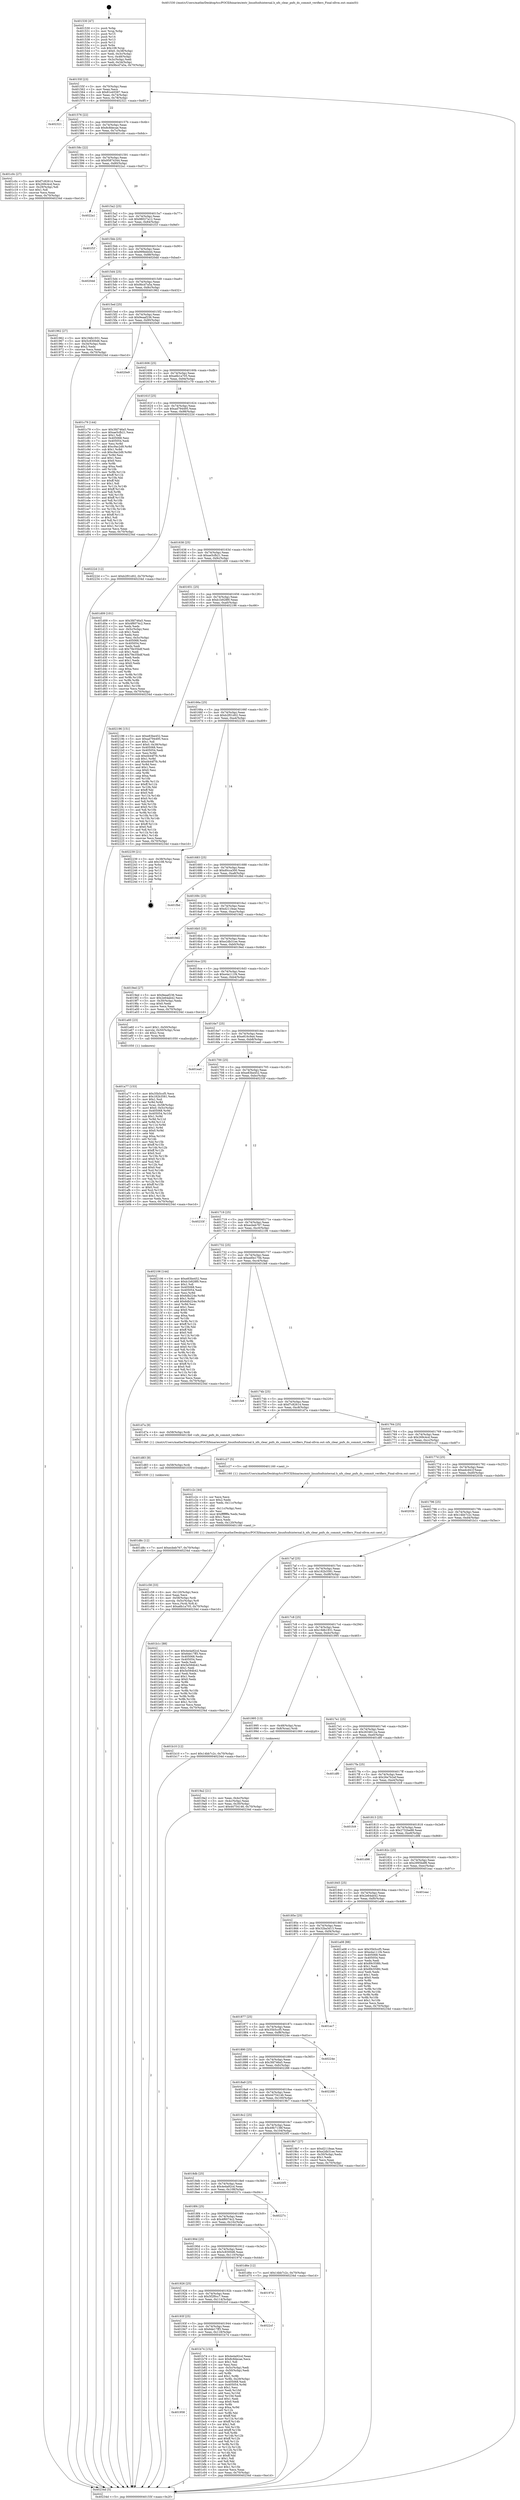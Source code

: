 digraph "0x401530" {
  label = "0x401530 (/mnt/c/Users/mathe/Desktop/tcc/POCII/binaries/extr_linuxfsnfsinternal.h_nfs_clear_pnfs_ds_commit_verifiers_Final-ollvm.out::main(0))"
  labelloc = "t"
  node[shape=record]

  Entry [label="",width=0.3,height=0.3,shape=circle,fillcolor=black,style=filled]
  "0x40155f" [label="{
     0x40155f [23]\l
     | [instrs]\l
     &nbsp;&nbsp;0x40155f \<+3\>: mov -0x70(%rbp),%eax\l
     &nbsp;&nbsp;0x401562 \<+2\>: mov %eax,%ecx\l
     &nbsp;&nbsp;0x401564 \<+6\>: sub $0x81e45587,%ecx\l
     &nbsp;&nbsp;0x40156a \<+3\>: mov %eax,-0x74(%rbp)\l
     &nbsp;&nbsp;0x40156d \<+3\>: mov %ecx,-0x78(%rbp)\l
     &nbsp;&nbsp;0x401570 \<+6\>: je 0000000000402321 \<main+0xdf1\>\l
  }"]
  "0x402321" [label="{
     0x402321\l
  }", style=dashed]
  "0x401576" [label="{
     0x401576 [22]\l
     | [instrs]\l
     &nbsp;&nbsp;0x401576 \<+5\>: jmp 000000000040157b \<main+0x4b\>\l
     &nbsp;&nbsp;0x40157b \<+3\>: mov -0x74(%rbp),%eax\l
     &nbsp;&nbsp;0x40157e \<+5\>: sub $0x8c8decae,%eax\l
     &nbsp;&nbsp;0x401583 \<+3\>: mov %eax,-0x7c(%rbp)\l
     &nbsp;&nbsp;0x401586 \<+6\>: je 0000000000401c0c \<main+0x6dc\>\l
  }"]
  Exit [label="",width=0.3,height=0.3,shape=circle,fillcolor=black,style=filled,peripheries=2]
  "0x401c0c" [label="{
     0x401c0c [27]\l
     | [instrs]\l
     &nbsp;&nbsp;0x401c0c \<+5\>: mov $0xf7c82614,%eax\l
     &nbsp;&nbsp;0x401c11 \<+5\>: mov $0x269c4cd,%ecx\l
     &nbsp;&nbsp;0x401c16 \<+3\>: mov -0x29(%rbp),%dl\l
     &nbsp;&nbsp;0x401c19 \<+3\>: test $0x1,%dl\l
     &nbsp;&nbsp;0x401c1c \<+3\>: cmovne %ecx,%eax\l
     &nbsp;&nbsp;0x401c1f \<+3\>: mov %eax,-0x70(%rbp)\l
     &nbsp;&nbsp;0x401c22 \<+5\>: jmp 000000000040234d \<main+0xe1d\>\l
  }"]
  "0x40158c" [label="{
     0x40158c [22]\l
     | [instrs]\l
     &nbsp;&nbsp;0x40158c \<+5\>: jmp 0000000000401591 \<main+0x61\>\l
     &nbsp;&nbsp;0x401591 \<+3\>: mov -0x74(%rbp),%eax\l
     &nbsp;&nbsp;0x401594 \<+5\>: sub $0x95874344,%eax\l
     &nbsp;&nbsp;0x401599 \<+3\>: mov %eax,-0x80(%rbp)\l
     &nbsp;&nbsp;0x40159c \<+6\>: je 00000000004022a1 \<main+0xd71\>\l
  }"]
  "0x401d8c" [label="{
     0x401d8c [12]\l
     | [instrs]\l
     &nbsp;&nbsp;0x401d8c \<+7\>: movl $0xecbeb767,-0x70(%rbp)\l
     &nbsp;&nbsp;0x401d93 \<+5\>: jmp 000000000040234d \<main+0xe1d\>\l
  }"]
  "0x4022a1" [label="{
     0x4022a1\l
  }", style=dashed]
  "0x4015a2" [label="{
     0x4015a2 [25]\l
     | [instrs]\l
     &nbsp;&nbsp;0x4015a2 \<+5\>: jmp 00000000004015a7 \<main+0x77\>\l
     &nbsp;&nbsp;0x4015a7 \<+3\>: mov -0x74(%rbp),%eax\l
     &nbsp;&nbsp;0x4015aa \<+5\>: sub $0x98027a12,%eax\l
     &nbsp;&nbsp;0x4015af \<+6\>: mov %eax,-0x84(%rbp)\l
     &nbsp;&nbsp;0x4015b5 \<+6\>: je 0000000000401f1f \<main+0x9ef\>\l
  }"]
  "0x401d83" [label="{
     0x401d83 [9]\l
     | [instrs]\l
     &nbsp;&nbsp;0x401d83 \<+4\>: mov -0x58(%rbp),%rdi\l
     &nbsp;&nbsp;0x401d87 \<+5\>: call 0000000000401030 \<free@plt\>\l
     | [calls]\l
     &nbsp;&nbsp;0x401030 \{1\} (unknown)\l
  }"]
  "0x401f1f" [label="{
     0x401f1f\l
  }", style=dashed]
  "0x4015bb" [label="{
     0x4015bb [25]\l
     | [instrs]\l
     &nbsp;&nbsp;0x4015bb \<+5\>: jmp 00000000004015c0 \<main+0x90\>\l
     &nbsp;&nbsp;0x4015c0 \<+3\>: mov -0x74(%rbp),%eax\l
     &nbsp;&nbsp;0x4015c3 \<+5\>: sub $0x999ebb44,%eax\l
     &nbsp;&nbsp;0x4015c8 \<+6\>: mov %eax,-0x88(%rbp)\l
     &nbsp;&nbsp;0x4015ce \<+6\>: je 00000000004020dd \<main+0xbad\>\l
  }"]
  "0x401c58" [label="{
     0x401c58 [33]\l
     | [instrs]\l
     &nbsp;&nbsp;0x401c58 \<+6\>: mov -0x120(%rbp),%ecx\l
     &nbsp;&nbsp;0x401c5e \<+3\>: imul %eax,%ecx\l
     &nbsp;&nbsp;0x401c61 \<+4\>: mov -0x58(%rbp),%rdi\l
     &nbsp;&nbsp;0x401c65 \<+4\>: movslq -0x5c(%rbp),%r8\l
     &nbsp;&nbsp;0x401c69 \<+4\>: mov %ecx,(%rdi,%r8,4)\l
     &nbsp;&nbsp;0x401c6d \<+7\>: movl $0xa6b1a705,-0x70(%rbp)\l
     &nbsp;&nbsp;0x401c74 \<+5\>: jmp 000000000040234d \<main+0xe1d\>\l
  }"]
  "0x4020dd" [label="{
     0x4020dd\l
  }", style=dashed]
  "0x4015d4" [label="{
     0x4015d4 [25]\l
     | [instrs]\l
     &nbsp;&nbsp;0x4015d4 \<+5\>: jmp 00000000004015d9 \<main+0xa9\>\l
     &nbsp;&nbsp;0x4015d9 \<+3\>: mov -0x74(%rbp),%eax\l
     &nbsp;&nbsp;0x4015dc \<+5\>: sub $0x9bcd7a5a,%eax\l
     &nbsp;&nbsp;0x4015e1 \<+6\>: mov %eax,-0x8c(%rbp)\l
     &nbsp;&nbsp;0x4015e7 \<+6\>: je 0000000000401962 \<main+0x432\>\l
  }"]
  "0x401c2c" [label="{
     0x401c2c [44]\l
     | [instrs]\l
     &nbsp;&nbsp;0x401c2c \<+2\>: xor %ecx,%ecx\l
     &nbsp;&nbsp;0x401c2e \<+5\>: mov $0x2,%edx\l
     &nbsp;&nbsp;0x401c33 \<+6\>: mov %edx,-0x11c(%rbp)\l
     &nbsp;&nbsp;0x401c39 \<+1\>: cltd\l
     &nbsp;&nbsp;0x401c3a \<+6\>: mov -0x11c(%rbp),%esi\l
     &nbsp;&nbsp;0x401c40 \<+2\>: idiv %esi\l
     &nbsp;&nbsp;0x401c42 \<+6\>: imul $0xfffffffe,%edx,%edx\l
     &nbsp;&nbsp;0x401c48 \<+3\>: sub $0x1,%ecx\l
     &nbsp;&nbsp;0x401c4b \<+2\>: sub %ecx,%edx\l
     &nbsp;&nbsp;0x401c4d \<+6\>: mov %edx,-0x120(%rbp)\l
     &nbsp;&nbsp;0x401c53 \<+5\>: call 0000000000401160 \<next_i\>\l
     | [calls]\l
     &nbsp;&nbsp;0x401160 \{1\} (/mnt/c/Users/mathe/Desktop/tcc/POCII/binaries/extr_linuxfsnfsinternal.h_nfs_clear_pnfs_ds_commit_verifiers_Final-ollvm.out::next_i)\l
  }"]
  "0x401962" [label="{
     0x401962 [27]\l
     | [instrs]\l
     &nbsp;&nbsp;0x401962 \<+5\>: mov $0x19db1931,%eax\l
     &nbsp;&nbsp;0x401967 \<+5\>: mov $0x5c8300d6,%ecx\l
     &nbsp;&nbsp;0x40196c \<+3\>: mov -0x34(%rbp),%edx\l
     &nbsp;&nbsp;0x40196f \<+3\>: cmp $0x2,%edx\l
     &nbsp;&nbsp;0x401972 \<+3\>: cmovne %ecx,%eax\l
     &nbsp;&nbsp;0x401975 \<+3\>: mov %eax,-0x70(%rbp)\l
     &nbsp;&nbsp;0x401978 \<+5\>: jmp 000000000040234d \<main+0xe1d\>\l
  }"]
  "0x4015ed" [label="{
     0x4015ed [25]\l
     | [instrs]\l
     &nbsp;&nbsp;0x4015ed \<+5\>: jmp 00000000004015f2 \<main+0xc2\>\l
     &nbsp;&nbsp;0x4015f2 \<+3\>: mov -0x74(%rbp),%eax\l
     &nbsp;&nbsp;0x4015f5 \<+5\>: sub $0x9eaaf236,%eax\l
     &nbsp;&nbsp;0x4015fa \<+6\>: mov %eax,-0x90(%rbp)\l
     &nbsp;&nbsp;0x401600 \<+6\>: je 00000000004020e9 \<main+0xbb9\>\l
  }"]
  "0x40234d" [label="{
     0x40234d [5]\l
     | [instrs]\l
     &nbsp;&nbsp;0x40234d \<+5\>: jmp 000000000040155f \<main+0x2f\>\l
  }"]
  "0x401530" [label="{
     0x401530 [47]\l
     | [instrs]\l
     &nbsp;&nbsp;0x401530 \<+1\>: push %rbp\l
     &nbsp;&nbsp;0x401531 \<+3\>: mov %rsp,%rbp\l
     &nbsp;&nbsp;0x401534 \<+2\>: push %r15\l
     &nbsp;&nbsp;0x401536 \<+2\>: push %r14\l
     &nbsp;&nbsp;0x401538 \<+2\>: push %r13\l
     &nbsp;&nbsp;0x40153a \<+2\>: push %r12\l
     &nbsp;&nbsp;0x40153c \<+1\>: push %rbx\l
     &nbsp;&nbsp;0x40153d \<+7\>: sub $0x108,%rsp\l
     &nbsp;&nbsp;0x401544 \<+7\>: movl $0x0,-0x38(%rbp)\l
     &nbsp;&nbsp;0x40154b \<+3\>: mov %edi,-0x3c(%rbp)\l
     &nbsp;&nbsp;0x40154e \<+4\>: mov %rsi,-0x48(%rbp)\l
     &nbsp;&nbsp;0x401552 \<+3\>: mov -0x3c(%rbp),%edi\l
     &nbsp;&nbsp;0x401555 \<+3\>: mov %edi,-0x34(%rbp)\l
     &nbsp;&nbsp;0x401558 \<+7\>: movl $0x9bcd7a5a,-0x70(%rbp)\l
  }"]
  "0x401958" [label="{
     0x401958\l
  }", style=dashed]
  "0x4020e9" [label="{
     0x4020e9\l
  }", style=dashed]
  "0x401606" [label="{
     0x401606 [25]\l
     | [instrs]\l
     &nbsp;&nbsp;0x401606 \<+5\>: jmp 000000000040160b \<main+0xdb\>\l
     &nbsp;&nbsp;0x40160b \<+3\>: mov -0x74(%rbp),%eax\l
     &nbsp;&nbsp;0x40160e \<+5\>: sub $0xa6b1a705,%eax\l
     &nbsp;&nbsp;0x401613 \<+6\>: mov %eax,-0x94(%rbp)\l
     &nbsp;&nbsp;0x401619 \<+6\>: je 0000000000401c79 \<main+0x749\>\l
  }"]
  "0x401b74" [label="{
     0x401b74 [152]\l
     | [instrs]\l
     &nbsp;&nbsp;0x401b74 \<+5\>: mov $0x4e4a92cd,%eax\l
     &nbsp;&nbsp;0x401b79 \<+5\>: mov $0x8c8decae,%ecx\l
     &nbsp;&nbsp;0x401b7e \<+2\>: mov $0x1,%dl\l
     &nbsp;&nbsp;0x401b80 \<+2\>: xor %esi,%esi\l
     &nbsp;&nbsp;0x401b82 \<+3\>: mov -0x5c(%rbp),%edi\l
     &nbsp;&nbsp;0x401b85 \<+3\>: cmp -0x50(%rbp),%edi\l
     &nbsp;&nbsp;0x401b88 \<+4\>: setl %r8b\l
     &nbsp;&nbsp;0x401b8c \<+4\>: and $0x1,%r8b\l
     &nbsp;&nbsp;0x401b90 \<+4\>: mov %r8b,-0x29(%rbp)\l
     &nbsp;&nbsp;0x401b94 \<+7\>: mov 0x405068,%edi\l
     &nbsp;&nbsp;0x401b9b \<+8\>: mov 0x405054,%r9d\l
     &nbsp;&nbsp;0x401ba3 \<+3\>: sub $0x1,%esi\l
     &nbsp;&nbsp;0x401ba6 \<+3\>: mov %edi,%r10d\l
     &nbsp;&nbsp;0x401ba9 \<+3\>: add %esi,%r10d\l
     &nbsp;&nbsp;0x401bac \<+4\>: imul %r10d,%edi\l
     &nbsp;&nbsp;0x401bb0 \<+3\>: and $0x1,%edi\l
     &nbsp;&nbsp;0x401bb3 \<+3\>: cmp $0x0,%edi\l
     &nbsp;&nbsp;0x401bb6 \<+4\>: sete %r8b\l
     &nbsp;&nbsp;0x401bba \<+4\>: cmp $0xa,%r9d\l
     &nbsp;&nbsp;0x401bbe \<+4\>: setl %r11b\l
     &nbsp;&nbsp;0x401bc2 \<+3\>: mov %r8b,%bl\l
     &nbsp;&nbsp;0x401bc5 \<+3\>: xor $0xff,%bl\l
     &nbsp;&nbsp;0x401bc8 \<+3\>: mov %r11b,%r14b\l
     &nbsp;&nbsp;0x401bcb \<+4\>: xor $0xff,%r14b\l
     &nbsp;&nbsp;0x401bcf \<+3\>: xor $0x1,%dl\l
     &nbsp;&nbsp;0x401bd2 \<+3\>: mov %bl,%r15b\l
     &nbsp;&nbsp;0x401bd5 \<+4\>: and $0xff,%r15b\l
     &nbsp;&nbsp;0x401bd9 \<+3\>: and %dl,%r8b\l
     &nbsp;&nbsp;0x401bdc \<+3\>: mov %r14b,%r12b\l
     &nbsp;&nbsp;0x401bdf \<+4\>: and $0xff,%r12b\l
     &nbsp;&nbsp;0x401be3 \<+3\>: and %dl,%r11b\l
     &nbsp;&nbsp;0x401be6 \<+3\>: or %r8b,%r15b\l
     &nbsp;&nbsp;0x401be9 \<+3\>: or %r11b,%r12b\l
     &nbsp;&nbsp;0x401bec \<+3\>: xor %r12b,%r15b\l
     &nbsp;&nbsp;0x401bef \<+3\>: or %r14b,%bl\l
     &nbsp;&nbsp;0x401bf2 \<+3\>: xor $0xff,%bl\l
     &nbsp;&nbsp;0x401bf5 \<+3\>: or $0x1,%dl\l
     &nbsp;&nbsp;0x401bf8 \<+2\>: and %dl,%bl\l
     &nbsp;&nbsp;0x401bfa \<+3\>: or %bl,%r15b\l
     &nbsp;&nbsp;0x401bfd \<+4\>: test $0x1,%r15b\l
     &nbsp;&nbsp;0x401c01 \<+3\>: cmovne %ecx,%eax\l
     &nbsp;&nbsp;0x401c04 \<+3\>: mov %eax,-0x70(%rbp)\l
     &nbsp;&nbsp;0x401c07 \<+5\>: jmp 000000000040234d \<main+0xe1d\>\l
  }"]
  "0x401c79" [label="{
     0x401c79 [144]\l
     | [instrs]\l
     &nbsp;&nbsp;0x401c79 \<+5\>: mov $0x3fd746a5,%eax\l
     &nbsp;&nbsp;0x401c7e \<+5\>: mov $0xae5cfb21,%ecx\l
     &nbsp;&nbsp;0x401c83 \<+2\>: mov $0x1,%dl\l
     &nbsp;&nbsp;0x401c85 \<+7\>: mov 0x405068,%esi\l
     &nbsp;&nbsp;0x401c8c \<+7\>: mov 0x405054,%edi\l
     &nbsp;&nbsp;0x401c93 \<+3\>: mov %esi,%r8d\l
     &nbsp;&nbsp;0x401c96 \<+7\>: add $0xc9ac2d9,%r8d\l
     &nbsp;&nbsp;0x401c9d \<+4\>: sub $0x1,%r8d\l
     &nbsp;&nbsp;0x401ca1 \<+7\>: sub $0xc9ac2d9,%r8d\l
     &nbsp;&nbsp;0x401ca8 \<+4\>: imul %r8d,%esi\l
     &nbsp;&nbsp;0x401cac \<+3\>: and $0x1,%esi\l
     &nbsp;&nbsp;0x401caf \<+3\>: cmp $0x0,%esi\l
     &nbsp;&nbsp;0x401cb2 \<+4\>: sete %r9b\l
     &nbsp;&nbsp;0x401cb6 \<+3\>: cmp $0xa,%edi\l
     &nbsp;&nbsp;0x401cb9 \<+4\>: setl %r10b\l
     &nbsp;&nbsp;0x401cbd \<+3\>: mov %r9b,%r11b\l
     &nbsp;&nbsp;0x401cc0 \<+4\>: xor $0xff,%r11b\l
     &nbsp;&nbsp;0x401cc4 \<+3\>: mov %r10b,%bl\l
     &nbsp;&nbsp;0x401cc7 \<+3\>: xor $0xff,%bl\l
     &nbsp;&nbsp;0x401cca \<+3\>: xor $0x1,%dl\l
     &nbsp;&nbsp;0x401ccd \<+3\>: mov %r11b,%r14b\l
     &nbsp;&nbsp;0x401cd0 \<+4\>: and $0xff,%r14b\l
     &nbsp;&nbsp;0x401cd4 \<+3\>: and %dl,%r9b\l
     &nbsp;&nbsp;0x401cd7 \<+3\>: mov %bl,%r15b\l
     &nbsp;&nbsp;0x401cda \<+4\>: and $0xff,%r15b\l
     &nbsp;&nbsp;0x401cde \<+3\>: and %dl,%r10b\l
     &nbsp;&nbsp;0x401ce1 \<+3\>: or %r9b,%r14b\l
     &nbsp;&nbsp;0x401ce4 \<+3\>: or %r10b,%r15b\l
     &nbsp;&nbsp;0x401ce7 \<+3\>: xor %r15b,%r14b\l
     &nbsp;&nbsp;0x401cea \<+3\>: or %bl,%r11b\l
     &nbsp;&nbsp;0x401ced \<+4\>: xor $0xff,%r11b\l
     &nbsp;&nbsp;0x401cf1 \<+3\>: or $0x1,%dl\l
     &nbsp;&nbsp;0x401cf4 \<+3\>: and %dl,%r11b\l
     &nbsp;&nbsp;0x401cf7 \<+3\>: or %r11b,%r14b\l
     &nbsp;&nbsp;0x401cfa \<+4\>: test $0x1,%r14b\l
     &nbsp;&nbsp;0x401cfe \<+3\>: cmovne %ecx,%eax\l
     &nbsp;&nbsp;0x401d01 \<+3\>: mov %eax,-0x70(%rbp)\l
     &nbsp;&nbsp;0x401d04 \<+5\>: jmp 000000000040234d \<main+0xe1d\>\l
  }"]
  "0x40161f" [label="{
     0x40161f [25]\l
     | [instrs]\l
     &nbsp;&nbsp;0x40161f \<+5\>: jmp 0000000000401624 \<main+0xf4\>\l
     &nbsp;&nbsp;0x401624 \<+3\>: mov -0x74(%rbp),%eax\l
     &nbsp;&nbsp;0x401627 \<+5\>: sub $0xad794495,%eax\l
     &nbsp;&nbsp;0x40162c \<+6\>: mov %eax,-0x98(%rbp)\l
     &nbsp;&nbsp;0x401632 \<+6\>: je 000000000040222d \<main+0xcfd\>\l
  }"]
  "0x40193f" [label="{
     0x40193f [25]\l
     | [instrs]\l
     &nbsp;&nbsp;0x40193f \<+5\>: jmp 0000000000401944 \<main+0x414\>\l
     &nbsp;&nbsp;0x401944 \<+3\>: mov -0x74(%rbp),%eax\l
     &nbsp;&nbsp;0x401947 \<+5\>: sub $0x6de17ff3,%eax\l
     &nbsp;&nbsp;0x40194c \<+6\>: mov %eax,-0x118(%rbp)\l
     &nbsp;&nbsp;0x401952 \<+6\>: je 0000000000401b74 \<main+0x644\>\l
  }"]
  "0x40222d" [label="{
     0x40222d [12]\l
     | [instrs]\l
     &nbsp;&nbsp;0x40222d \<+7\>: movl $0xb2f01d02,-0x70(%rbp)\l
     &nbsp;&nbsp;0x402234 \<+5\>: jmp 000000000040234d \<main+0xe1d\>\l
  }"]
  "0x401638" [label="{
     0x401638 [25]\l
     | [instrs]\l
     &nbsp;&nbsp;0x401638 \<+5\>: jmp 000000000040163d \<main+0x10d\>\l
     &nbsp;&nbsp;0x40163d \<+3\>: mov -0x74(%rbp),%eax\l
     &nbsp;&nbsp;0x401640 \<+5\>: sub $0xae5cfb21,%eax\l
     &nbsp;&nbsp;0x401645 \<+6\>: mov %eax,-0x9c(%rbp)\l
     &nbsp;&nbsp;0x40164b \<+6\>: je 0000000000401d09 \<main+0x7d9\>\l
  }"]
  "0x4022cf" [label="{
     0x4022cf\l
  }", style=dashed]
  "0x401d09" [label="{
     0x401d09 [101]\l
     | [instrs]\l
     &nbsp;&nbsp;0x401d09 \<+5\>: mov $0x3fd746a5,%eax\l
     &nbsp;&nbsp;0x401d0e \<+5\>: mov $0x4f6074c2,%ecx\l
     &nbsp;&nbsp;0x401d13 \<+2\>: xor %edx,%edx\l
     &nbsp;&nbsp;0x401d15 \<+3\>: mov -0x5c(%rbp),%esi\l
     &nbsp;&nbsp;0x401d18 \<+3\>: sub $0x1,%edx\l
     &nbsp;&nbsp;0x401d1b \<+2\>: sub %edx,%esi\l
     &nbsp;&nbsp;0x401d1d \<+3\>: mov %esi,-0x5c(%rbp)\l
     &nbsp;&nbsp;0x401d20 \<+7\>: mov 0x405068,%edx\l
     &nbsp;&nbsp;0x401d27 \<+7\>: mov 0x405054,%esi\l
     &nbsp;&nbsp;0x401d2e \<+2\>: mov %edx,%edi\l
     &nbsp;&nbsp;0x401d30 \<+6\>: sub $0x79e35bdf,%edi\l
     &nbsp;&nbsp;0x401d36 \<+3\>: sub $0x1,%edi\l
     &nbsp;&nbsp;0x401d39 \<+6\>: add $0x79e35bdf,%edi\l
     &nbsp;&nbsp;0x401d3f \<+3\>: imul %edi,%edx\l
     &nbsp;&nbsp;0x401d42 \<+3\>: and $0x1,%edx\l
     &nbsp;&nbsp;0x401d45 \<+3\>: cmp $0x0,%edx\l
     &nbsp;&nbsp;0x401d48 \<+4\>: sete %r8b\l
     &nbsp;&nbsp;0x401d4c \<+3\>: cmp $0xa,%esi\l
     &nbsp;&nbsp;0x401d4f \<+4\>: setl %r9b\l
     &nbsp;&nbsp;0x401d53 \<+3\>: mov %r8b,%r10b\l
     &nbsp;&nbsp;0x401d56 \<+3\>: and %r9b,%r10b\l
     &nbsp;&nbsp;0x401d59 \<+3\>: xor %r9b,%r8b\l
     &nbsp;&nbsp;0x401d5c \<+3\>: or %r8b,%r10b\l
     &nbsp;&nbsp;0x401d5f \<+4\>: test $0x1,%r10b\l
     &nbsp;&nbsp;0x401d63 \<+3\>: cmovne %ecx,%eax\l
     &nbsp;&nbsp;0x401d66 \<+3\>: mov %eax,-0x70(%rbp)\l
     &nbsp;&nbsp;0x401d69 \<+5\>: jmp 000000000040234d \<main+0xe1d\>\l
  }"]
  "0x401651" [label="{
     0x401651 [25]\l
     | [instrs]\l
     &nbsp;&nbsp;0x401651 \<+5\>: jmp 0000000000401656 \<main+0x126\>\l
     &nbsp;&nbsp;0x401656 \<+3\>: mov -0x74(%rbp),%eax\l
     &nbsp;&nbsp;0x401659 \<+5\>: sub $0xb1b928f0,%eax\l
     &nbsp;&nbsp;0x40165e \<+6\>: mov %eax,-0xa0(%rbp)\l
     &nbsp;&nbsp;0x401664 \<+6\>: je 0000000000402196 \<main+0xc66\>\l
  }"]
  "0x401926" [label="{
     0x401926 [25]\l
     | [instrs]\l
     &nbsp;&nbsp;0x401926 \<+5\>: jmp 000000000040192b \<main+0x3fb\>\l
     &nbsp;&nbsp;0x40192b \<+3\>: mov -0x74(%rbp),%eax\l
     &nbsp;&nbsp;0x40192e \<+5\>: sub $0x5f2f0cc7,%eax\l
     &nbsp;&nbsp;0x401933 \<+6\>: mov %eax,-0x114(%rbp)\l
     &nbsp;&nbsp;0x401939 \<+6\>: je 00000000004022cf \<main+0xd9f\>\l
  }"]
  "0x402196" [label="{
     0x402196 [151]\l
     | [instrs]\l
     &nbsp;&nbsp;0x402196 \<+5\>: mov $0xe83be452,%eax\l
     &nbsp;&nbsp;0x40219b \<+5\>: mov $0xad794495,%ecx\l
     &nbsp;&nbsp;0x4021a0 \<+2\>: mov $0x1,%dl\l
     &nbsp;&nbsp;0x4021a2 \<+7\>: movl $0x0,-0x38(%rbp)\l
     &nbsp;&nbsp;0x4021a9 \<+7\>: mov 0x405068,%esi\l
     &nbsp;&nbsp;0x4021b0 \<+7\>: mov 0x405054,%edi\l
     &nbsp;&nbsp;0x4021b7 \<+3\>: mov %esi,%r8d\l
     &nbsp;&nbsp;0x4021ba \<+7\>: sub $0xd444f7fc,%r8d\l
     &nbsp;&nbsp;0x4021c1 \<+4\>: sub $0x1,%r8d\l
     &nbsp;&nbsp;0x4021c5 \<+7\>: add $0xd444f7fc,%r8d\l
     &nbsp;&nbsp;0x4021cc \<+4\>: imul %r8d,%esi\l
     &nbsp;&nbsp;0x4021d0 \<+3\>: and $0x1,%esi\l
     &nbsp;&nbsp;0x4021d3 \<+3\>: cmp $0x0,%esi\l
     &nbsp;&nbsp;0x4021d6 \<+4\>: sete %r9b\l
     &nbsp;&nbsp;0x4021da \<+3\>: cmp $0xa,%edi\l
     &nbsp;&nbsp;0x4021dd \<+4\>: setl %r10b\l
     &nbsp;&nbsp;0x4021e1 \<+3\>: mov %r9b,%r11b\l
     &nbsp;&nbsp;0x4021e4 \<+4\>: xor $0xff,%r11b\l
     &nbsp;&nbsp;0x4021e8 \<+3\>: mov %r10b,%bl\l
     &nbsp;&nbsp;0x4021eb \<+3\>: xor $0xff,%bl\l
     &nbsp;&nbsp;0x4021ee \<+3\>: xor $0x0,%dl\l
     &nbsp;&nbsp;0x4021f1 \<+3\>: mov %r11b,%r14b\l
     &nbsp;&nbsp;0x4021f4 \<+4\>: and $0x0,%r14b\l
     &nbsp;&nbsp;0x4021f8 \<+3\>: and %dl,%r9b\l
     &nbsp;&nbsp;0x4021fb \<+3\>: mov %bl,%r15b\l
     &nbsp;&nbsp;0x4021fe \<+4\>: and $0x0,%r15b\l
     &nbsp;&nbsp;0x402202 \<+3\>: and %dl,%r10b\l
     &nbsp;&nbsp;0x402205 \<+3\>: or %r9b,%r14b\l
     &nbsp;&nbsp;0x402208 \<+3\>: or %r10b,%r15b\l
     &nbsp;&nbsp;0x40220b \<+3\>: xor %r15b,%r14b\l
     &nbsp;&nbsp;0x40220e \<+3\>: or %bl,%r11b\l
     &nbsp;&nbsp;0x402211 \<+4\>: xor $0xff,%r11b\l
     &nbsp;&nbsp;0x402215 \<+3\>: or $0x0,%dl\l
     &nbsp;&nbsp;0x402218 \<+3\>: and %dl,%r11b\l
     &nbsp;&nbsp;0x40221b \<+3\>: or %r11b,%r14b\l
     &nbsp;&nbsp;0x40221e \<+4\>: test $0x1,%r14b\l
     &nbsp;&nbsp;0x402222 \<+3\>: cmovne %ecx,%eax\l
     &nbsp;&nbsp;0x402225 \<+3\>: mov %eax,-0x70(%rbp)\l
     &nbsp;&nbsp;0x402228 \<+5\>: jmp 000000000040234d \<main+0xe1d\>\l
  }"]
  "0x40166a" [label="{
     0x40166a [25]\l
     | [instrs]\l
     &nbsp;&nbsp;0x40166a \<+5\>: jmp 000000000040166f \<main+0x13f\>\l
     &nbsp;&nbsp;0x40166f \<+3\>: mov -0x74(%rbp),%eax\l
     &nbsp;&nbsp;0x401672 \<+5\>: sub $0xb2f01d02,%eax\l
     &nbsp;&nbsp;0x401677 \<+6\>: mov %eax,-0xa4(%rbp)\l
     &nbsp;&nbsp;0x40167d \<+6\>: je 0000000000402239 \<main+0xd09\>\l
  }"]
  "0x40197d" [label="{
     0x40197d\l
  }", style=dashed]
  "0x402239" [label="{
     0x402239 [21]\l
     | [instrs]\l
     &nbsp;&nbsp;0x402239 \<+3\>: mov -0x38(%rbp),%eax\l
     &nbsp;&nbsp;0x40223c \<+7\>: add $0x108,%rsp\l
     &nbsp;&nbsp;0x402243 \<+1\>: pop %rbx\l
     &nbsp;&nbsp;0x402244 \<+2\>: pop %r12\l
     &nbsp;&nbsp;0x402246 \<+2\>: pop %r13\l
     &nbsp;&nbsp;0x402248 \<+2\>: pop %r14\l
     &nbsp;&nbsp;0x40224a \<+2\>: pop %r15\l
     &nbsp;&nbsp;0x40224c \<+1\>: pop %rbp\l
     &nbsp;&nbsp;0x40224d \<+1\>: ret\l
  }"]
  "0x401683" [label="{
     0x401683 [25]\l
     | [instrs]\l
     &nbsp;&nbsp;0x401683 \<+5\>: jmp 0000000000401688 \<main+0x158\>\l
     &nbsp;&nbsp;0x401688 \<+3\>: mov -0x74(%rbp),%eax\l
     &nbsp;&nbsp;0x40168b \<+5\>: sub $0xd0cca300,%eax\l
     &nbsp;&nbsp;0x401690 \<+6\>: mov %eax,-0xa8(%rbp)\l
     &nbsp;&nbsp;0x401696 \<+6\>: je 0000000000401fbd \<main+0xa8d\>\l
  }"]
  "0x40190d" [label="{
     0x40190d [25]\l
     | [instrs]\l
     &nbsp;&nbsp;0x40190d \<+5\>: jmp 0000000000401912 \<main+0x3e2\>\l
     &nbsp;&nbsp;0x401912 \<+3\>: mov -0x74(%rbp),%eax\l
     &nbsp;&nbsp;0x401915 \<+5\>: sub $0x5c8300d6,%eax\l
     &nbsp;&nbsp;0x40191a \<+6\>: mov %eax,-0x110(%rbp)\l
     &nbsp;&nbsp;0x401920 \<+6\>: je 000000000040197d \<main+0x44d\>\l
  }"]
  "0x401fbd" [label="{
     0x401fbd\l
  }", style=dashed]
  "0x40169c" [label="{
     0x40169c [25]\l
     | [instrs]\l
     &nbsp;&nbsp;0x40169c \<+5\>: jmp 00000000004016a1 \<main+0x171\>\l
     &nbsp;&nbsp;0x4016a1 \<+3\>: mov -0x74(%rbp),%eax\l
     &nbsp;&nbsp;0x4016a4 \<+5\>: sub $0xd211feae,%eax\l
     &nbsp;&nbsp;0x4016a9 \<+6\>: mov %eax,-0xac(%rbp)\l
     &nbsp;&nbsp;0x4016af \<+6\>: je 00000000004019d2 \<main+0x4a2\>\l
  }"]
  "0x401d6e" [label="{
     0x401d6e [12]\l
     | [instrs]\l
     &nbsp;&nbsp;0x401d6e \<+7\>: movl $0x14bb7c2c,-0x70(%rbp)\l
     &nbsp;&nbsp;0x401d75 \<+5\>: jmp 000000000040234d \<main+0xe1d\>\l
  }"]
  "0x4019d2" [label="{
     0x4019d2\l
  }", style=dashed]
  "0x4016b5" [label="{
     0x4016b5 [25]\l
     | [instrs]\l
     &nbsp;&nbsp;0x4016b5 \<+5\>: jmp 00000000004016ba \<main+0x18a\>\l
     &nbsp;&nbsp;0x4016ba \<+3\>: mov -0x74(%rbp),%eax\l
     &nbsp;&nbsp;0x4016bd \<+5\>: sub $0xe2db31ee,%eax\l
     &nbsp;&nbsp;0x4016c2 \<+6\>: mov %eax,-0xb0(%rbp)\l
     &nbsp;&nbsp;0x4016c8 \<+6\>: je 00000000004019ed \<main+0x4bd\>\l
  }"]
  "0x4018f4" [label="{
     0x4018f4 [25]\l
     | [instrs]\l
     &nbsp;&nbsp;0x4018f4 \<+5\>: jmp 00000000004018f9 \<main+0x3c9\>\l
     &nbsp;&nbsp;0x4018f9 \<+3\>: mov -0x74(%rbp),%eax\l
     &nbsp;&nbsp;0x4018fc \<+5\>: sub $0x4f6074c2,%eax\l
     &nbsp;&nbsp;0x401901 \<+6\>: mov %eax,-0x10c(%rbp)\l
     &nbsp;&nbsp;0x401907 \<+6\>: je 0000000000401d6e \<main+0x83e\>\l
  }"]
  "0x4019ed" [label="{
     0x4019ed [27]\l
     | [instrs]\l
     &nbsp;&nbsp;0x4019ed \<+5\>: mov $0x9eaaf236,%eax\l
     &nbsp;&nbsp;0x4019f2 \<+5\>: mov $0x2e64ab42,%ecx\l
     &nbsp;&nbsp;0x4019f7 \<+3\>: mov -0x30(%rbp),%edx\l
     &nbsp;&nbsp;0x4019fa \<+3\>: cmp $0x0,%edx\l
     &nbsp;&nbsp;0x4019fd \<+3\>: cmove %ecx,%eax\l
     &nbsp;&nbsp;0x401a00 \<+3\>: mov %eax,-0x70(%rbp)\l
     &nbsp;&nbsp;0x401a03 \<+5\>: jmp 000000000040234d \<main+0xe1d\>\l
  }"]
  "0x4016ce" [label="{
     0x4016ce [25]\l
     | [instrs]\l
     &nbsp;&nbsp;0x4016ce \<+5\>: jmp 00000000004016d3 \<main+0x1a3\>\l
     &nbsp;&nbsp;0x4016d3 \<+3\>: mov -0x74(%rbp),%eax\l
     &nbsp;&nbsp;0x4016d6 \<+5\>: sub $0xe4a111f4,%eax\l
     &nbsp;&nbsp;0x4016db \<+6\>: mov %eax,-0xb4(%rbp)\l
     &nbsp;&nbsp;0x4016e1 \<+6\>: je 0000000000401a60 \<main+0x530\>\l
  }"]
  "0x40227c" [label="{
     0x40227c\l
  }", style=dashed]
  "0x401a60" [label="{
     0x401a60 [23]\l
     | [instrs]\l
     &nbsp;&nbsp;0x401a60 \<+7\>: movl $0x1,-0x50(%rbp)\l
     &nbsp;&nbsp;0x401a67 \<+4\>: movslq -0x50(%rbp),%rax\l
     &nbsp;&nbsp;0x401a6b \<+4\>: shl $0x2,%rax\l
     &nbsp;&nbsp;0x401a6f \<+3\>: mov %rax,%rdi\l
     &nbsp;&nbsp;0x401a72 \<+5\>: call 0000000000401050 \<malloc@plt\>\l
     | [calls]\l
     &nbsp;&nbsp;0x401050 \{1\} (unknown)\l
  }"]
  "0x4016e7" [label="{
     0x4016e7 [25]\l
     | [instrs]\l
     &nbsp;&nbsp;0x4016e7 \<+5\>: jmp 00000000004016ec \<main+0x1bc\>\l
     &nbsp;&nbsp;0x4016ec \<+3\>: mov -0x74(%rbp),%eax\l
     &nbsp;&nbsp;0x4016ef \<+5\>: sub $0xe816c9a4,%eax\l
     &nbsp;&nbsp;0x4016f4 \<+6\>: mov %eax,-0xb8(%rbp)\l
     &nbsp;&nbsp;0x4016fa \<+6\>: je 0000000000401ea0 \<main+0x970\>\l
  }"]
  "0x4018db" [label="{
     0x4018db [25]\l
     | [instrs]\l
     &nbsp;&nbsp;0x4018db \<+5\>: jmp 00000000004018e0 \<main+0x3b0\>\l
     &nbsp;&nbsp;0x4018e0 \<+3\>: mov -0x74(%rbp),%eax\l
     &nbsp;&nbsp;0x4018e3 \<+5\>: sub $0x4e4a92cd,%eax\l
     &nbsp;&nbsp;0x4018e8 \<+6\>: mov %eax,-0x108(%rbp)\l
     &nbsp;&nbsp;0x4018ee \<+6\>: je 000000000040227c \<main+0xd4c\>\l
  }"]
  "0x401ea0" [label="{
     0x401ea0\l
  }", style=dashed]
  "0x401700" [label="{
     0x401700 [25]\l
     | [instrs]\l
     &nbsp;&nbsp;0x401700 \<+5\>: jmp 0000000000401705 \<main+0x1d5\>\l
     &nbsp;&nbsp;0x401705 \<+3\>: mov -0x74(%rbp),%eax\l
     &nbsp;&nbsp;0x401708 \<+5\>: sub $0xe83be452,%eax\l
     &nbsp;&nbsp;0x40170d \<+6\>: mov %eax,-0xbc(%rbp)\l
     &nbsp;&nbsp;0x401713 \<+6\>: je 000000000040233f \<main+0xe0f\>\l
  }"]
  "0x4020f5" [label="{
     0x4020f5\l
  }", style=dashed]
  "0x40233f" [label="{
     0x40233f\l
  }", style=dashed]
  "0x401719" [label="{
     0x401719 [25]\l
     | [instrs]\l
     &nbsp;&nbsp;0x401719 \<+5\>: jmp 000000000040171e \<main+0x1ee\>\l
     &nbsp;&nbsp;0x40171e \<+3\>: mov -0x74(%rbp),%eax\l
     &nbsp;&nbsp;0x401721 \<+5\>: sub $0xecbeb767,%eax\l
     &nbsp;&nbsp;0x401726 \<+6\>: mov %eax,-0xc0(%rbp)\l
     &nbsp;&nbsp;0x40172c \<+6\>: je 0000000000402106 \<main+0xbd6\>\l
  }"]
  "0x401a77" [label="{
     0x401a77 [153]\l
     | [instrs]\l
     &nbsp;&nbsp;0x401a77 \<+5\>: mov $0x35b5ccf5,%ecx\l
     &nbsp;&nbsp;0x401a7c \<+5\>: mov $0x182b3581,%edx\l
     &nbsp;&nbsp;0x401a81 \<+3\>: mov $0x1,%sil\l
     &nbsp;&nbsp;0x401a84 \<+3\>: xor %r8d,%r8d\l
     &nbsp;&nbsp;0x401a87 \<+4\>: mov %rax,-0x58(%rbp)\l
     &nbsp;&nbsp;0x401a8b \<+7\>: movl $0x0,-0x5c(%rbp)\l
     &nbsp;&nbsp;0x401a92 \<+8\>: mov 0x405068,%r9d\l
     &nbsp;&nbsp;0x401a9a \<+8\>: mov 0x405054,%r10d\l
     &nbsp;&nbsp;0x401aa2 \<+4\>: sub $0x1,%r8d\l
     &nbsp;&nbsp;0x401aa6 \<+3\>: mov %r9d,%r11d\l
     &nbsp;&nbsp;0x401aa9 \<+3\>: add %r8d,%r11d\l
     &nbsp;&nbsp;0x401aac \<+4\>: imul %r11d,%r9d\l
     &nbsp;&nbsp;0x401ab0 \<+4\>: and $0x1,%r9d\l
     &nbsp;&nbsp;0x401ab4 \<+4\>: cmp $0x0,%r9d\l
     &nbsp;&nbsp;0x401ab8 \<+3\>: sete %bl\l
     &nbsp;&nbsp;0x401abb \<+4\>: cmp $0xa,%r10d\l
     &nbsp;&nbsp;0x401abf \<+4\>: setl %r14b\l
     &nbsp;&nbsp;0x401ac3 \<+3\>: mov %bl,%r15b\l
     &nbsp;&nbsp;0x401ac6 \<+4\>: xor $0xff,%r15b\l
     &nbsp;&nbsp;0x401aca \<+3\>: mov %r14b,%r12b\l
     &nbsp;&nbsp;0x401acd \<+4\>: xor $0xff,%r12b\l
     &nbsp;&nbsp;0x401ad1 \<+4\>: xor $0x0,%sil\l
     &nbsp;&nbsp;0x401ad5 \<+3\>: mov %r15b,%r13b\l
     &nbsp;&nbsp;0x401ad8 \<+4\>: and $0x0,%r13b\l
     &nbsp;&nbsp;0x401adc \<+3\>: and %sil,%bl\l
     &nbsp;&nbsp;0x401adf \<+3\>: mov %r12b,%al\l
     &nbsp;&nbsp;0x401ae2 \<+2\>: and $0x0,%al\l
     &nbsp;&nbsp;0x401ae4 \<+3\>: and %sil,%r14b\l
     &nbsp;&nbsp;0x401ae7 \<+3\>: or %bl,%r13b\l
     &nbsp;&nbsp;0x401aea \<+3\>: or %r14b,%al\l
     &nbsp;&nbsp;0x401aed \<+3\>: xor %al,%r13b\l
     &nbsp;&nbsp;0x401af0 \<+3\>: or %r12b,%r15b\l
     &nbsp;&nbsp;0x401af3 \<+4\>: xor $0xff,%r15b\l
     &nbsp;&nbsp;0x401af7 \<+4\>: or $0x0,%sil\l
     &nbsp;&nbsp;0x401afb \<+3\>: and %sil,%r15b\l
     &nbsp;&nbsp;0x401afe \<+3\>: or %r15b,%r13b\l
     &nbsp;&nbsp;0x401b01 \<+4\>: test $0x1,%r13b\l
     &nbsp;&nbsp;0x401b05 \<+3\>: cmovne %edx,%ecx\l
     &nbsp;&nbsp;0x401b08 \<+3\>: mov %ecx,-0x70(%rbp)\l
     &nbsp;&nbsp;0x401b0b \<+5\>: jmp 000000000040234d \<main+0xe1d\>\l
  }"]
  "0x402106" [label="{
     0x402106 [144]\l
     | [instrs]\l
     &nbsp;&nbsp;0x402106 \<+5\>: mov $0xe83be452,%eax\l
     &nbsp;&nbsp;0x40210b \<+5\>: mov $0xb1b928f0,%ecx\l
     &nbsp;&nbsp;0x402110 \<+2\>: mov $0x1,%dl\l
     &nbsp;&nbsp;0x402112 \<+7\>: mov 0x405068,%esi\l
     &nbsp;&nbsp;0x402119 \<+7\>: mov 0x405054,%edi\l
     &nbsp;&nbsp;0x402120 \<+3\>: mov %esi,%r8d\l
     &nbsp;&nbsp;0x402123 \<+7\>: sub $0x6db224e,%r8d\l
     &nbsp;&nbsp;0x40212a \<+4\>: sub $0x1,%r8d\l
     &nbsp;&nbsp;0x40212e \<+7\>: add $0x6db224e,%r8d\l
     &nbsp;&nbsp;0x402135 \<+4\>: imul %r8d,%esi\l
     &nbsp;&nbsp;0x402139 \<+3\>: and $0x1,%esi\l
     &nbsp;&nbsp;0x40213c \<+3\>: cmp $0x0,%esi\l
     &nbsp;&nbsp;0x40213f \<+4\>: sete %r9b\l
     &nbsp;&nbsp;0x402143 \<+3\>: cmp $0xa,%edi\l
     &nbsp;&nbsp;0x402146 \<+4\>: setl %r10b\l
     &nbsp;&nbsp;0x40214a \<+3\>: mov %r9b,%r11b\l
     &nbsp;&nbsp;0x40214d \<+4\>: xor $0xff,%r11b\l
     &nbsp;&nbsp;0x402151 \<+3\>: mov %r10b,%bl\l
     &nbsp;&nbsp;0x402154 \<+3\>: xor $0xff,%bl\l
     &nbsp;&nbsp;0x402157 \<+3\>: xor $0x0,%dl\l
     &nbsp;&nbsp;0x40215a \<+3\>: mov %r11b,%r14b\l
     &nbsp;&nbsp;0x40215d \<+4\>: and $0x0,%r14b\l
     &nbsp;&nbsp;0x402161 \<+3\>: and %dl,%r9b\l
     &nbsp;&nbsp;0x402164 \<+3\>: mov %bl,%r15b\l
     &nbsp;&nbsp;0x402167 \<+4\>: and $0x0,%r15b\l
     &nbsp;&nbsp;0x40216b \<+3\>: and %dl,%r10b\l
     &nbsp;&nbsp;0x40216e \<+3\>: or %r9b,%r14b\l
     &nbsp;&nbsp;0x402171 \<+3\>: or %r10b,%r15b\l
     &nbsp;&nbsp;0x402174 \<+3\>: xor %r15b,%r14b\l
     &nbsp;&nbsp;0x402177 \<+3\>: or %bl,%r11b\l
     &nbsp;&nbsp;0x40217a \<+4\>: xor $0xff,%r11b\l
     &nbsp;&nbsp;0x40217e \<+3\>: or $0x0,%dl\l
     &nbsp;&nbsp;0x402181 \<+3\>: and %dl,%r11b\l
     &nbsp;&nbsp;0x402184 \<+3\>: or %r11b,%r14b\l
     &nbsp;&nbsp;0x402187 \<+4\>: test $0x1,%r14b\l
     &nbsp;&nbsp;0x40218b \<+3\>: cmovne %ecx,%eax\l
     &nbsp;&nbsp;0x40218e \<+3\>: mov %eax,-0x70(%rbp)\l
     &nbsp;&nbsp;0x402191 \<+5\>: jmp 000000000040234d \<main+0xe1d\>\l
  }"]
  "0x401732" [label="{
     0x401732 [25]\l
     | [instrs]\l
     &nbsp;&nbsp;0x401732 \<+5\>: jmp 0000000000401737 \<main+0x207\>\l
     &nbsp;&nbsp;0x401737 \<+3\>: mov -0x74(%rbp),%eax\l
     &nbsp;&nbsp;0x40173a \<+5\>: sub $0xed0e170b,%eax\l
     &nbsp;&nbsp;0x40173f \<+6\>: mov %eax,-0xc4(%rbp)\l
     &nbsp;&nbsp;0x401745 \<+6\>: je 0000000000401fe8 \<main+0xab8\>\l
  }"]
  "0x4018c2" [label="{
     0x4018c2 [25]\l
     | [instrs]\l
     &nbsp;&nbsp;0x4018c2 \<+5\>: jmp 00000000004018c7 \<main+0x397\>\l
     &nbsp;&nbsp;0x4018c7 \<+3\>: mov -0x74(%rbp),%eax\l
     &nbsp;&nbsp;0x4018ca \<+5\>: sub $0x49b7138f,%eax\l
     &nbsp;&nbsp;0x4018cf \<+6\>: mov %eax,-0x104(%rbp)\l
     &nbsp;&nbsp;0x4018d5 \<+6\>: je 00000000004020f5 \<main+0xbc5\>\l
  }"]
  "0x401fe8" [label="{
     0x401fe8\l
  }", style=dashed]
  "0x40174b" [label="{
     0x40174b [25]\l
     | [instrs]\l
     &nbsp;&nbsp;0x40174b \<+5\>: jmp 0000000000401750 \<main+0x220\>\l
     &nbsp;&nbsp;0x401750 \<+3\>: mov -0x74(%rbp),%eax\l
     &nbsp;&nbsp;0x401753 \<+5\>: sub $0xf7c82614,%eax\l
     &nbsp;&nbsp;0x401758 \<+6\>: mov %eax,-0xc8(%rbp)\l
     &nbsp;&nbsp;0x40175e \<+6\>: je 0000000000401d7a \<main+0x84a\>\l
  }"]
  "0x4019b7" [label="{
     0x4019b7 [27]\l
     | [instrs]\l
     &nbsp;&nbsp;0x4019b7 \<+5\>: mov $0xd211feae,%eax\l
     &nbsp;&nbsp;0x4019bc \<+5\>: mov $0xe2db31ee,%ecx\l
     &nbsp;&nbsp;0x4019c1 \<+3\>: mov -0x30(%rbp),%edx\l
     &nbsp;&nbsp;0x4019c4 \<+3\>: cmp $0x1,%edx\l
     &nbsp;&nbsp;0x4019c7 \<+3\>: cmovl %ecx,%eax\l
     &nbsp;&nbsp;0x4019ca \<+3\>: mov %eax,-0x70(%rbp)\l
     &nbsp;&nbsp;0x4019cd \<+5\>: jmp 000000000040234d \<main+0xe1d\>\l
  }"]
  "0x401d7a" [label="{
     0x401d7a [9]\l
     | [instrs]\l
     &nbsp;&nbsp;0x401d7a \<+4\>: mov -0x58(%rbp),%rdi\l
     &nbsp;&nbsp;0x401d7e \<+5\>: call 00000000004013b0 \<nfs_clear_pnfs_ds_commit_verifiers\>\l
     | [calls]\l
     &nbsp;&nbsp;0x4013b0 \{1\} (/mnt/c/Users/mathe/Desktop/tcc/POCII/binaries/extr_linuxfsnfsinternal.h_nfs_clear_pnfs_ds_commit_verifiers_Final-ollvm.out::nfs_clear_pnfs_ds_commit_verifiers)\l
  }"]
  "0x401764" [label="{
     0x401764 [25]\l
     | [instrs]\l
     &nbsp;&nbsp;0x401764 \<+5\>: jmp 0000000000401769 \<main+0x239\>\l
     &nbsp;&nbsp;0x401769 \<+3\>: mov -0x74(%rbp),%eax\l
     &nbsp;&nbsp;0x40176c \<+5\>: sub $0x269c4cd,%eax\l
     &nbsp;&nbsp;0x401771 \<+6\>: mov %eax,-0xcc(%rbp)\l
     &nbsp;&nbsp;0x401777 \<+6\>: je 0000000000401c27 \<main+0x6f7\>\l
  }"]
  "0x4018a9" [label="{
     0x4018a9 [25]\l
     | [instrs]\l
     &nbsp;&nbsp;0x4018a9 \<+5\>: jmp 00000000004018ae \<main+0x37e\>\l
     &nbsp;&nbsp;0x4018ae \<+3\>: mov -0x74(%rbp),%eax\l
     &nbsp;&nbsp;0x4018b1 \<+5\>: sub $0x44754146,%eax\l
     &nbsp;&nbsp;0x4018b6 \<+6\>: mov %eax,-0x100(%rbp)\l
     &nbsp;&nbsp;0x4018bc \<+6\>: je 00000000004019b7 \<main+0x487\>\l
  }"]
  "0x401c27" [label="{
     0x401c27 [5]\l
     | [instrs]\l
     &nbsp;&nbsp;0x401c27 \<+5\>: call 0000000000401160 \<next_i\>\l
     | [calls]\l
     &nbsp;&nbsp;0x401160 \{1\} (/mnt/c/Users/mathe/Desktop/tcc/POCII/binaries/extr_linuxfsnfsinternal.h_nfs_clear_pnfs_ds_commit_verifiers_Final-ollvm.out::next_i)\l
  }"]
  "0x40177d" [label="{
     0x40177d [25]\l
     | [instrs]\l
     &nbsp;&nbsp;0x40177d \<+5\>: jmp 0000000000401782 \<main+0x252\>\l
     &nbsp;&nbsp;0x401782 \<+3\>: mov -0x74(%rbp),%eax\l
     &nbsp;&nbsp;0x401785 \<+5\>: sub $0xedcd41f,%eax\l
     &nbsp;&nbsp;0x40178a \<+6\>: mov %eax,-0xd0(%rbp)\l
     &nbsp;&nbsp;0x401790 \<+6\>: je 000000000040203b \<main+0xb0b\>\l
  }"]
  "0x402288" [label="{
     0x402288\l
  }", style=dashed]
  "0x40203b" [label="{
     0x40203b\l
  }", style=dashed]
  "0x401796" [label="{
     0x401796 [25]\l
     | [instrs]\l
     &nbsp;&nbsp;0x401796 \<+5\>: jmp 000000000040179b \<main+0x26b\>\l
     &nbsp;&nbsp;0x40179b \<+3\>: mov -0x74(%rbp),%eax\l
     &nbsp;&nbsp;0x40179e \<+5\>: sub $0x14bb7c2c,%eax\l
     &nbsp;&nbsp;0x4017a3 \<+6\>: mov %eax,-0xd4(%rbp)\l
     &nbsp;&nbsp;0x4017a9 \<+6\>: je 0000000000401b1c \<main+0x5ec\>\l
  }"]
  "0x401890" [label="{
     0x401890 [25]\l
     | [instrs]\l
     &nbsp;&nbsp;0x401890 \<+5\>: jmp 0000000000401895 \<main+0x365\>\l
     &nbsp;&nbsp;0x401895 \<+3\>: mov -0x74(%rbp),%eax\l
     &nbsp;&nbsp;0x401898 \<+5\>: sub $0x3fd746a5,%eax\l
     &nbsp;&nbsp;0x40189d \<+6\>: mov %eax,-0xfc(%rbp)\l
     &nbsp;&nbsp;0x4018a3 \<+6\>: je 0000000000402288 \<main+0xd58\>\l
  }"]
  "0x401b1c" [label="{
     0x401b1c [88]\l
     | [instrs]\l
     &nbsp;&nbsp;0x401b1c \<+5\>: mov $0x4e4a92cd,%eax\l
     &nbsp;&nbsp;0x401b21 \<+5\>: mov $0x6de17ff3,%ecx\l
     &nbsp;&nbsp;0x401b26 \<+7\>: mov 0x405068,%edx\l
     &nbsp;&nbsp;0x401b2d \<+7\>: mov 0x405054,%esi\l
     &nbsp;&nbsp;0x401b34 \<+2\>: mov %edx,%edi\l
     &nbsp;&nbsp;0x401b36 \<+6\>: add $0x5e584b42,%edi\l
     &nbsp;&nbsp;0x401b3c \<+3\>: sub $0x1,%edi\l
     &nbsp;&nbsp;0x401b3f \<+6\>: sub $0x5e584b42,%edi\l
     &nbsp;&nbsp;0x401b45 \<+3\>: imul %edi,%edx\l
     &nbsp;&nbsp;0x401b48 \<+3\>: and $0x1,%edx\l
     &nbsp;&nbsp;0x401b4b \<+3\>: cmp $0x0,%edx\l
     &nbsp;&nbsp;0x401b4e \<+4\>: sete %r8b\l
     &nbsp;&nbsp;0x401b52 \<+3\>: cmp $0xa,%esi\l
     &nbsp;&nbsp;0x401b55 \<+4\>: setl %r9b\l
     &nbsp;&nbsp;0x401b59 \<+3\>: mov %r8b,%r10b\l
     &nbsp;&nbsp;0x401b5c \<+3\>: and %r9b,%r10b\l
     &nbsp;&nbsp;0x401b5f \<+3\>: xor %r9b,%r8b\l
     &nbsp;&nbsp;0x401b62 \<+3\>: or %r8b,%r10b\l
     &nbsp;&nbsp;0x401b65 \<+4\>: test $0x1,%r10b\l
     &nbsp;&nbsp;0x401b69 \<+3\>: cmovne %ecx,%eax\l
     &nbsp;&nbsp;0x401b6c \<+3\>: mov %eax,-0x70(%rbp)\l
     &nbsp;&nbsp;0x401b6f \<+5\>: jmp 000000000040234d \<main+0xe1d\>\l
  }"]
  "0x4017af" [label="{
     0x4017af [25]\l
     | [instrs]\l
     &nbsp;&nbsp;0x4017af \<+5\>: jmp 00000000004017b4 \<main+0x284\>\l
     &nbsp;&nbsp;0x4017b4 \<+3\>: mov -0x74(%rbp),%eax\l
     &nbsp;&nbsp;0x4017b7 \<+5\>: sub $0x182b3581,%eax\l
     &nbsp;&nbsp;0x4017bc \<+6\>: mov %eax,-0xd8(%rbp)\l
     &nbsp;&nbsp;0x4017c2 \<+6\>: je 0000000000401b10 \<main+0x5e0\>\l
  }"]
  "0x40224e" [label="{
     0x40224e\l
  }", style=dashed]
  "0x401b10" [label="{
     0x401b10 [12]\l
     | [instrs]\l
     &nbsp;&nbsp;0x401b10 \<+7\>: movl $0x14bb7c2c,-0x70(%rbp)\l
     &nbsp;&nbsp;0x401b17 \<+5\>: jmp 000000000040234d \<main+0xe1d\>\l
  }"]
  "0x4017c8" [label="{
     0x4017c8 [25]\l
     | [instrs]\l
     &nbsp;&nbsp;0x4017c8 \<+5\>: jmp 00000000004017cd \<main+0x29d\>\l
     &nbsp;&nbsp;0x4017cd \<+3\>: mov -0x74(%rbp),%eax\l
     &nbsp;&nbsp;0x4017d0 \<+5\>: sub $0x19db1931,%eax\l
     &nbsp;&nbsp;0x4017d5 \<+6\>: mov %eax,-0xdc(%rbp)\l
     &nbsp;&nbsp;0x4017db \<+6\>: je 0000000000401995 \<main+0x465\>\l
  }"]
  "0x401877" [label="{
     0x401877 [25]\l
     | [instrs]\l
     &nbsp;&nbsp;0x401877 \<+5\>: jmp 000000000040187c \<main+0x34c\>\l
     &nbsp;&nbsp;0x40187c \<+3\>: mov -0x74(%rbp),%eax\l
     &nbsp;&nbsp;0x40187f \<+5\>: sub $0x35b5ccf5,%eax\l
     &nbsp;&nbsp;0x401884 \<+6\>: mov %eax,-0xf8(%rbp)\l
     &nbsp;&nbsp;0x40188a \<+6\>: je 000000000040224e \<main+0xd1e\>\l
  }"]
  "0x401995" [label="{
     0x401995 [13]\l
     | [instrs]\l
     &nbsp;&nbsp;0x401995 \<+4\>: mov -0x48(%rbp),%rax\l
     &nbsp;&nbsp;0x401999 \<+4\>: mov 0x8(%rax),%rdi\l
     &nbsp;&nbsp;0x40199d \<+5\>: call 0000000000401060 \<atoi@plt\>\l
     | [calls]\l
     &nbsp;&nbsp;0x401060 \{1\} (unknown)\l
  }"]
  "0x4017e1" [label="{
     0x4017e1 [25]\l
     | [instrs]\l
     &nbsp;&nbsp;0x4017e1 \<+5\>: jmp 00000000004017e6 \<main+0x2b6\>\l
     &nbsp;&nbsp;0x4017e6 \<+3\>: mov -0x74(%rbp),%eax\l
     &nbsp;&nbsp;0x4017e9 \<+5\>: sub $0x2634612a,%eax\l
     &nbsp;&nbsp;0x4017ee \<+6\>: mov %eax,-0xe0(%rbp)\l
     &nbsp;&nbsp;0x4017f4 \<+6\>: je 0000000000401df0 \<main+0x8c0\>\l
  }"]
  "0x4019a2" [label="{
     0x4019a2 [21]\l
     | [instrs]\l
     &nbsp;&nbsp;0x4019a2 \<+3\>: mov %eax,-0x4c(%rbp)\l
     &nbsp;&nbsp;0x4019a5 \<+3\>: mov -0x4c(%rbp),%eax\l
     &nbsp;&nbsp;0x4019a8 \<+3\>: mov %eax,-0x30(%rbp)\l
     &nbsp;&nbsp;0x4019ab \<+7\>: movl $0x44754146,-0x70(%rbp)\l
     &nbsp;&nbsp;0x4019b2 \<+5\>: jmp 000000000040234d \<main+0xe1d\>\l
  }"]
  "0x401ec7" [label="{
     0x401ec7\l
  }", style=dashed]
  "0x401df0" [label="{
     0x401df0\l
  }", style=dashed]
  "0x4017fa" [label="{
     0x4017fa [25]\l
     | [instrs]\l
     &nbsp;&nbsp;0x4017fa \<+5\>: jmp 00000000004017ff \<main+0x2cf\>\l
     &nbsp;&nbsp;0x4017ff \<+3\>: mov -0x74(%rbp),%eax\l
     &nbsp;&nbsp;0x401802 \<+5\>: sub $0x26e7b2ef,%eax\l
     &nbsp;&nbsp;0x401807 \<+6\>: mov %eax,-0xe4(%rbp)\l
     &nbsp;&nbsp;0x40180d \<+6\>: je 0000000000401fc9 \<main+0xa99\>\l
  }"]
  "0x40185e" [label="{
     0x40185e [25]\l
     | [instrs]\l
     &nbsp;&nbsp;0x40185e \<+5\>: jmp 0000000000401863 \<main+0x333\>\l
     &nbsp;&nbsp;0x401863 \<+3\>: mov -0x74(%rbp),%eax\l
     &nbsp;&nbsp;0x401866 \<+5\>: sub $0x32ba3d13,%eax\l
     &nbsp;&nbsp;0x40186b \<+6\>: mov %eax,-0xf4(%rbp)\l
     &nbsp;&nbsp;0x401871 \<+6\>: je 0000000000401ec7 \<main+0x997\>\l
  }"]
  "0x401fc9" [label="{
     0x401fc9\l
  }", style=dashed]
  "0x401813" [label="{
     0x401813 [25]\l
     | [instrs]\l
     &nbsp;&nbsp;0x401813 \<+5\>: jmp 0000000000401818 \<main+0x2e8\>\l
     &nbsp;&nbsp;0x401818 \<+3\>: mov -0x74(%rbp),%eax\l
     &nbsp;&nbsp;0x40181b \<+5\>: sub $0x2732be88,%eax\l
     &nbsp;&nbsp;0x401820 \<+6\>: mov %eax,-0xe8(%rbp)\l
     &nbsp;&nbsp;0x401826 \<+6\>: je 0000000000401d98 \<main+0x868\>\l
  }"]
  "0x401a08" [label="{
     0x401a08 [88]\l
     | [instrs]\l
     &nbsp;&nbsp;0x401a08 \<+5\>: mov $0x35b5ccf5,%eax\l
     &nbsp;&nbsp;0x401a0d \<+5\>: mov $0xe4a111f4,%ecx\l
     &nbsp;&nbsp;0x401a12 \<+7\>: mov 0x405068,%edx\l
     &nbsp;&nbsp;0x401a19 \<+7\>: mov 0x405054,%esi\l
     &nbsp;&nbsp;0x401a20 \<+2\>: mov %edx,%edi\l
     &nbsp;&nbsp;0x401a22 \<+6\>: add $0x89c558fc,%edi\l
     &nbsp;&nbsp;0x401a28 \<+3\>: sub $0x1,%edi\l
     &nbsp;&nbsp;0x401a2b \<+6\>: sub $0x89c558fc,%edi\l
     &nbsp;&nbsp;0x401a31 \<+3\>: imul %edi,%edx\l
     &nbsp;&nbsp;0x401a34 \<+3\>: and $0x1,%edx\l
     &nbsp;&nbsp;0x401a37 \<+3\>: cmp $0x0,%edx\l
     &nbsp;&nbsp;0x401a3a \<+4\>: sete %r8b\l
     &nbsp;&nbsp;0x401a3e \<+3\>: cmp $0xa,%esi\l
     &nbsp;&nbsp;0x401a41 \<+4\>: setl %r9b\l
     &nbsp;&nbsp;0x401a45 \<+3\>: mov %r8b,%r10b\l
     &nbsp;&nbsp;0x401a48 \<+3\>: and %r9b,%r10b\l
     &nbsp;&nbsp;0x401a4b \<+3\>: xor %r9b,%r8b\l
     &nbsp;&nbsp;0x401a4e \<+3\>: or %r8b,%r10b\l
     &nbsp;&nbsp;0x401a51 \<+4\>: test $0x1,%r10b\l
     &nbsp;&nbsp;0x401a55 \<+3\>: cmovne %ecx,%eax\l
     &nbsp;&nbsp;0x401a58 \<+3\>: mov %eax,-0x70(%rbp)\l
     &nbsp;&nbsp;0x401a5b \<+5\>: jmp 000000000040234d \<main+0xe1d\>\l
  }"]
  "0x401d98" [label="{
     0x401d98\l
  }", style=dashed]
  "0x40182c" [label="{
     0x40182c [25]\l
     | [instrs]\l
     &nbsp;&nbsp;0x40182c \<+5\>: jmp 0000000000401831 \<main+0x301\>\l
     &nbsp;&nbsp;0x401831 \<+3\>: mov -0x74(%rbp),%eax\l
     &nbsp;&nbsp;0x401834 \<+5\>: sub $0x2995bdf8,%eax\l
     &nbsp;&nbsp;0x401839 \<+6\>: mov %eax,-0xec(%rbp)\l
     &nbsp;&nbsp;0x40183f \<+6\>: je 0000000000401eac \<main+0x97c\>\l
  }"]
  "0x401845" [label="{
     0x401845 [25]\l
     | [instrs]\l
     &nbsp;&nbsp;0x401845 \<+5\>: jmp 000000000040184a \<main+0x31a\>\l
     &nbsp;&nbsp;0x40184a \<+3\>: mov -0x74(%rbp),%eax\l
     &nbsp;&nbsp;0x40184d \<+5\>: sub $0x2e64ab42,%eax\l
     &nbsp;&nbsp;0x401852 \<+6\>: mov %eax,-0xf0(%rbp)\l
     &nbsp;&nbsp;0x401858 \<+6\>: je 0000000000401a08 \<main+0x4d8\>\l
  }"]
  "0x401eac" [label="{
     0x401eac\l
  }", style=dashed]
  Entry -> "0x401530" [label=" 1"]
  "0x40155f" -> "0x402321" [label=" 0"]
  "0x40155f" -> "0x401576" [label=" 22"]
  "0x402239" -> Exit [label=" 1"]
  "0x401576" -> "0x401c0c" [label=" 2"]
  "0x401576" -> "0x40158c" [label=" 20"]
  "0x40222d" -> "0x40234d" [label=" 1"]
  "0x40158c" -> "0x4022a1" [label=" 0"]
  "0x40158c" -> "0x4015a2" [label=" 20"]
  "0x402196" -> "0x40234d" [label=" 1"]
  "0x4015a2" -> "0x401f1f" [label=" 0"]
  "0x4015a2" -> "0x4015bb" [label=" 20"]
  "0x402106" -> "0x40234d" [label=" 1"]
  "0x4015bb" -> "0x4020dd" [label=" 0"]
  "0x4015bb" -> "0x4015d4" [label=" 20"]
  "0x401d8c" -> "0x40234d" [label=" 1"]
  "0x4015d4" -> "0x401962" [label=" 1"]
  "0x4015d4" -> "0x4015ed" [label=" 19"]
  "0x401962" -> "0x40234d" [label=" 1"]
  "0x401530" -> "0x40155f" [label=" 1"]
  "0x40234d" -> "0x40155f" [label=" 21"]
  "0x401d83" -> "0x401d8c" [label=" 1"]
  "0x4015ed" -> "0x4020e9" [label=" 0"]
  "0x4015ed" -> "0x401606" [label=" 19"]
  "0x401d7a" -> "0x401d83" [label=" 1"]
  "0x401606" -> "0x401c79" [label=" 1"]
  "0x401606" -> "0x40161f" [label=" 18"]
  "0x401d6e" -> "0x40234d" [label=" 1"]
  "0x40161f" -> "0x40222d" [label=" 1"]
  "0x40161f" -> "0x401638" [label=" 17"]
  "0x401c79" -> "0x40234d" [label=" 1"]
  "0x401638" -> "0x401d09" [label=" 1"]
  "0x401638" -> "0x401651" [label=" 16"]
  "0x401c58" -> "0x40234d" [label=" 1"]
  "0x401651" -> "0x402196" [label=" 1"]
  "0x401651" -> "0x40166a" [label=" 15"]
  "0x401c27" -> "0x401c2c" [label=" 1"]
  "0x40166a" -> "0x402239" [label=" 1"]
  "0x40166a" -> "0x401683" [label=" 14"]
  "0x401c0c" -> "0x40234d" [label=" 2"]
  "0x401683" -> "0x401fbd" [label=" 0"]
  "0x401683" -> "0x40169c" [label=" 14"]
  "0x40193f" -> "0x401958" [label=" 0"]
  "0x40169c" -> "0x4019d2" [label=" 0"]
  "0x40169c" -> "0x4016b5" [label=" 14"]
  "0x40193f" -> "0x401b74" [label=" 2"]
  "0x4016b5" -> "0x4019ed" [label=" 1"]
  "0x4016b5" -> "0x4016ce" [label=" 13"]
  "0x401926" -> "0x40193f" [label=" 2"]
  "0x4016ce" -> "0x401a60" [label=" 1"]
  "0x4016ce" -> "0x4016e7" [label=" 12"]
  "0x401926" -> "0x4022cf" [label=" 0"]
  "0x4016e7" -> "0x401ea0" [label=" 0"]
  "0x4016e7" -> "0x401700" [label=" 12"]
  "0x40190d" -> "0x401926" [label=" 2"]
  "0x401700" -> "0x40233f" [label=" 0"]
  "0x401700" -> "0x401719" [label=" 12"]
  "0x40190d" -> "0x40197d" [label=" 0"]
  "0x401719" -> "0x402106" [label=" 1"]
  "0x401719" -> "0x401732" [label=" 11"]
  "0x4018f4" -> "0x40190d" [label=" 2"]
  "0x401732" -> "0x401fe8" [label=" 0"]
  "0x401732" -> "0x40174b" [label=" 11"]
  "0x4018f4" -> "0x401d6e" [label=" 1"]
  "0x40174b" -> "0x401d7a" [label=" 1"]
  "0x40174b" -> "0x401764" [label=" 10"]
  "0x401d09" -> "0x40234d" [label=" 1"]
  "0x401764" -> "0x401c27" [label=" 1"]
  "0x401764" -> "0x40177d" [label=" 9"]
  "0x4018db" -> "0x40227c" [label=" 0"]
  "0x40177d" -> "0x40203b" [label=" 0"]
  "0x40177d" -> "0x401796" [label=" 9"]
  "0x401c2c" -> "0x401c58" [label=" 1"]
  "0x401796" -> "0x401b1c" [label=" 2"]
  "0x401796" -> "0x4017af" [label=" 7"]
  "0x4018c2" -> "0x4020f5" [label=" 0"]
  "0x4017af" -> "0x401b10" [label=" 1"]
  "0x4017af" -> "0x4017c8" [label=" 6"]
  "0x401b74" -> "0x40234d" [label=" 2"]
  "0x4017c8" -> "0x401995" [label=" 1"]
  "0x4017c8" -> "0x4017e1" [label=" 5"]
  "0x401995" -> "0x4019a2" [label=" 1"]
  "0x4019a2" -> "0x40234d" [label=" 1"]
  "0x401b10" -> "0x40234d" [label=" 1"]
  "0x4017e1" -> "0x401df0" [label=" 0"]
  "0x4017e1" -> "0x4017fa" [label=" 5"]
  "0x401a77" -> "0x40234d" [label=" 1"]
  "0x4017fa" -> "0x401fc9" [label=" 0"]
  "0x4017fa" -> "0x401813" [label=" 5"]
  "0x401a08" -> "0x40234d" [label=" 1"]
  "0x401813" -> "0x401d98" [label=" 0"]
  "0x401813" -> "0x40182c" [label=" 5"]
  "0x4019ed" -> "0x40234d" [label=" 1"]
  "0x40182c" -> "0x401eac" [label=" 0"]
  "0x40182c" -> "0x401845" [label=" 5"]
  "0x4019b7" -> "0x40234d" [label=" 1"]
  "0x401845" -> "0x401a08" [label=" 1"]
  "0x401845" -> "0x40185e" [label=" 4"]
  "0x401a60" -> "0x401a77" [label=" 1"]
  "0x40185e" -> "0x401ec7" [label=" 0"]
  "0x40185e" -> "0x401877" [label=" 4"]
  "0x401b1c" -> "0x40234d" [label=" 2"]
  "0x401877" -> "0x40224e" [label=" 0"]
  "0x401877" -> "0x401890" [label=" 4"]
  "0x4018c2" -> "0x4018db" [label=" 3"]
  "0x401890" -> "0x402288" [label=" 0"]
  "0x401890" -> "0x4018a9" [label=" 4"]
  "0x4018db" -> "0x4018f4" [label=" 3"]
  "0x4018a9" -> "0x4019b7" [label=" 1"]
  "0x4018a9" -> "0x4018c2" [label=" 3"]
}

